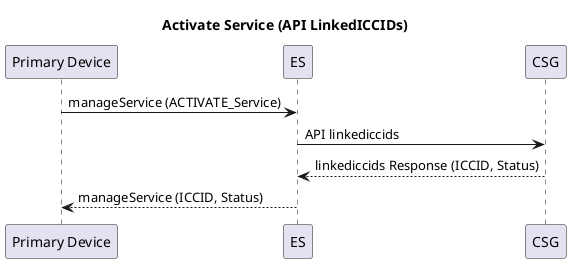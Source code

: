 @startuml
title Activate Service (API LinkedICCIDs)

participant "Primary Device" as PD
participant "ES" as ES
participant "CSG" as CSG

PD -> ES: manageService (ACTIVATE_Service)
ES -> CSG: API linkediccids
CSG --> ES: linkediccids Response (ICCID, Status)
ES --> PD: manageService (ICCID, Status)

@enduml 